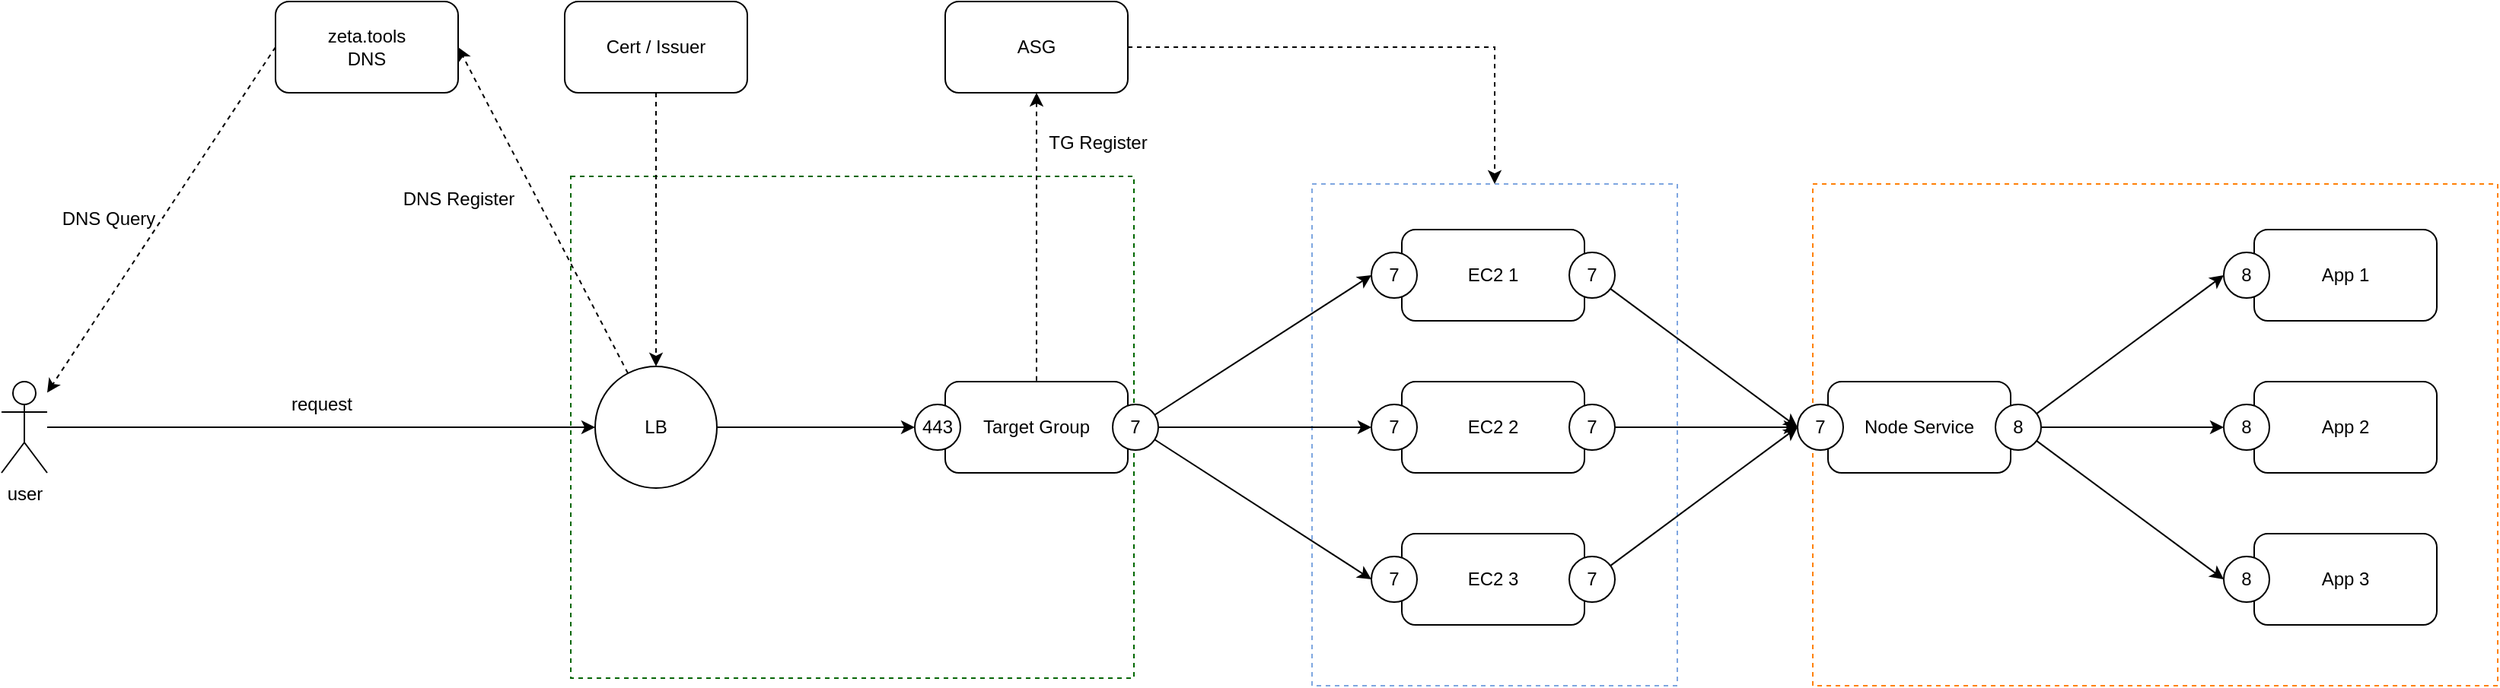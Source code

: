 <mxfile version="21.2.9" type="github">
  <diagram name="Page-1" id="KZ8X3SxO-knhd2NS7IPU">
    <mxGraphModel dx="2658" dy="870" grid="1" gridSize="10" guides="1" tooltips="1" connect="1" arrows="1" fold="1" page="1" pageScale="1" pageWidth="850" pageHeight="1100" math="0" shadow="0">
      <root>
        <mxCell id="0" />
        <mxCell id="1" parent="0" />
        <mxCell id="tgWkVytQI8UxieKS8kDx-52" value="" style="rounded=0;whiteSpace=wrap;html=1;dashed=1;strokeColor=#006600;" vertex="1" parent="1">
          <mxGeometry x="34" y="145" width="370" height="330" as="geometry" />
        </mxCell>
        <mxCell id="tgWkVytQI8UxieKS8kDx-50" value="" style="rounded=0;whiteSpace=wrap;html=1;dashed=1;strokeColor=#7EA6E0;" vertex="1" parent="1">
          <mxGeometry x="521" y="150" width="240" height="330" as="geometry" />
        </mxCell>
        <mxCell id="tgWkVytQI8UxieKS8kDx-49" value="" style="rounded=0;whiteSpace=wrap;html=1;dashed=1;strokeColor=#FF8000;" vertex="1" parent="1">
          <mxGeometry x="850" y="150" width="450" height="330" as="geometry" />
        </mxCell>
        <mxCell id="tgWkVytQI8UxieKS8kDx-45" style="edgeStyle=none;rounded=0;orthogonalLoop=1;jettySize=auto;html=1;entryX=0.5;entryY=1;entryDx=0;entryDy=0;" edge="1" parent="1" source="tgWkVytQI8UxieKS8kDx-1" target="tgWkVytQI8UxieKS8kDx-44">
          <mxGeometry relative="1" as="geometry" />
        </mxCell>
        <mxCell id="tgWkVytQI8UxieKS8kDx-57" style="edgeStyle=none;rounded=0;orthogonalLoop=1;jettySize=auto;html=1;entryX=1;entryY=0.5;entryDx=0;entryDy=0;dashed=1;" edge="1" parent="1" source="tgWkVytQI8UxieKS8kDx-1" target="tgWkVytQI8UxieKS8kDx-53">
          <mxGeometry relative="1" as="geometry" />
        </mxCell>
        <mxCell id="tgWkVytQI8UxieKS8kDx-1" value="LB" style="ellipse;whiteSpace=wrap;html=1;aspect=fixed;" vertex="1" parent="1">
          <mxGeometry x="50" y="270" width="80" height="80" as="geometry" />
        </mxCell>
        <mxCell id="tgWkVytQI8UxieKS8kDx-2" value="Target Group" style="rounded=1;whiteSpace=wrap;html=1;" vertex="1" parent="1">
          <mxGeometry x="280" y="280" width="120" height="60" as="geometry" />
        </mxCell>
        <mxCell id="tgWkVytQI8UxieKS8kDx-12" style="edgeStyle=none;rounded=0;orthogonalLoop=1;jettySize=auto;html=1;entryX=0.5;entryY=0;entryDx=0;entryDy=0;dashed=1;startArrow=classic;startFill=1;endArrow=none;endFill=0;" edge="1" parent="1" source="tgWkVytQI8UxieKS8kDx-3" target="tgWkVytQI8UxieKS8kDx-2">
          <mxGeometry relative="1" as="geometry" />
        </mxCell>
        <mxCell id="tgWkVytQI8UxieKS8kDx-51" style="edgeStyle=orthogonalEdgeStyle;rounded=0;orthogonalLoop=1;jettySize=auto;html=1;entryX=0.5;entryY=0;entryDx=0;entryDy=0;dashed=1;" edge="1" parent="1" source="tgWkVytQI8UxieKS8kDx-3" target="tgWkVytQI8UxieKS8kDx-50">
          <mxGeometry relative="1" as="geometry" />
        </mxCell>
        <mxCell id="tgWkVytQI8UxieKS8kDx-3" value="ASG" style="rounded=1;whiteSpace=wrap;html=1;" vertex="1" parent="1">
          <mxGeometry x="280" y="30" width="120" height="60" as="geometry" />
        </mxCell>
        <mxCell id="tgWkVytQI8UxieKS8kDx-4" value="EC2 1" style="rounded=1;whiteSpace=wrap;html=1;" vertex="1" parent="1">
          <mxGeometry x="580" y="180" width="120" height="60" as="geometry" />
        </mxCell>
        <mxCell id="tgWkVytQI8UxieKS8kDx-5" value="EC2 2" style="rounded=1;whiteSpace=wrap;html=1;" vertex="1" parent="1">
          <mxGeometry x="580" y="280" width="120" height="60" as="geometry" />
        </mxCell>
        <mxCell id="tgWkVytQI8UxieKS8kDx-6" value="EC2 3" style="rounded=1;whiteSpace=wrap;html=1;" vertex="1" parent="1">
          <mxGeometry x="580" y="380" width="120" height="60" as="geometry" />
        </mxCell>
        <mxCell id="tgWkVytQI8UxieKS8kDx-7" value="Node Service" style="rounded=1;whiteSpace=wrap;html=1;" vertex="1" parent="1">
          <mxGeometry x="860" y="280" width="120" height="60" as="geometry" />
        </mxCell>
        <mxCell id="tgWkVytQI8UxieKS8kDx-8" value="App 1" style="rounded=1;whiteSpace=wrap;html=1;" vertex="1" parent="1">
          <mxGeometry x="1140" y="180" width="120" height="60" as="geometry" />
        </mxCell>
        <mxCell id="tgWkVytQI8UxieKS8kDx-9" value="App 2" style="rounded=1;whiteSpace=wrap;html=1;" vertex="1" parent="1">
          <mxGeometry x="1140" y="280" width="120" height="60" as="geometry" />
        </mxCell>
        <mxCell id="tgWkVytQI8UxieKS8kDx-10" value="App 3" style="rounded=1;whiteSpace=wrap;html=1;" vertex="1" parent="1">
          <mxGeometry x="1140" y="380" width="120" height="60" as="geometry" />
        </mxCell>
        <mxCell id="tgWkVytQI8UxieKS8kDx-34" style="edgeStyle=none;rounded=0;orthogonalLoop=1;jettySize=auto;html=1;entryX=0.5;entryY=1;entryDx=0;entryDy=0;" edge="1" parent="1" source="tgWkVytQI8UxieKS8kDx-25" target="tgWkVytQI8UxieKS8kDx-29">
          <mxGeometry relative="1" as="geometry" />
        </mxCell>
        <mxCell id="tgWkVytQI8UxieKS8kDx-25" value="7" style="ellipse;whiteSpace=wrap;html=1;aspect=fixed;direction=south;" vertex="1" parent="1">
          <mxGeometry x="690" y="195" width="30" height="30" as="geometry" />
        </mxCell>
        <mxCell id="tgWkVytQI8UxieKS8kDx-35" style="edgeStyle=none;rounded=0;orthogonalLoop=1;jettySize=auto;html=1;entryX=0.5;entryY=1;entryDx=0;entryDy=0;" edge="1" parent="1" source="tgWkVytQI8UxieKS8kDx-27" target="tgWkVytQI8UxieKS8kDx-29">
          <mxGeometry relative="1" as="geometry" />
        </mxCell>
        <mxCell id="tgWkVytQI8UxieKS8kDx-27" value="7" style="ellipse;whiteSpace=wrap;html=1;aspect=fixed;direction=south;" vertex="1" parent="1">
          <mxGeometry x="690" y="295" width="30" height="30" as="geometry" />
        </mxCell>
        <mxCell id="tgWkVytQI8UxieKS8kDx-36" style="edgeStyle=none;rounded=0;orthogonalLoop=1;jettySize=auto;html=1;entryX=0.5;entryY=1;entryDx=0;entryDy=0;" edge="1" parent="1" source="tgWkVytQI8UxieKS8kDx-28" target="tgWkVytQI8UxieKS8kDx-29">
          <mxGeometry relative="1" as="geometry" />
        </mxCell>
        <mxCell id="tgWkVytQI8UxieKS8kDx-28" value="7" style="ellipse;whiteSpace=wrap;html=1;aspect=fixed;direction=south;" vertex="1" parent="1">
          <mxGeometry x="690" y="395" width="30" height="30" as="geometry" />
        </mxCell>
        <mxCell id="tgWkVytQI8UxieKS8kDx-29" value="7" style="ellipse;whiteSpace=wrap;html=1;aspect=fixed;direction=south;" vertex="1" parent="1">
          <mxGeometry x="840" y="295" width="30" height="30" as="geometry" />
        </mxCell>
        <mxCell id="tgWkVytQI8UxieKS8kDx-37" style="edgeStyle=none;rounded=0;orthogonalLoop=1;jettySize=auto;html=1;entryX=0.5;entryY=1;entryDx=0;entryDy=0;" edge="1" parent="1" source="tgWkVytQI8UxieKS8kDx-30" target="tgWkVytQI8UxieKS8kDx-31">
          <mxGeometry relative="1" as="geometry" />
        </mxCell>
        <mxCell id="tgWkVytQI8UxieKS8kDx-38" style="edgeStyle=none;rounded=0;orthogonalLoop=1;jettySize=auto;html=1;entryX=0.5;entryY=1;entryDx=0;entryDy=0;" edge="1" parent="1" source="tgWkVytQI8UxieKS8kDx-30" target="tgWkVytQI8UxieKS8kDx-32">
          <mxGeometry relative="1" as="geometry" />
        </mxCell>
        <mxCell id="tgWkVytQI8UxieKS8kDx-39" style="edgeStyle=none;rounded=0;orthogonalLoop=1;jettySize=auto;html=1;entryX=0.5;entryY=1;entryDx=0;entryDy=0;" edge="1" parent="1" source="tgWkVytQI8UxieKS8kDx-30" target="tgWkVytQI8UxieKS8kDx-33">
          <mxGeometry relative="1" as="geometry" />
        </mxCell>
        <mxCell id="tgWkVytQI8UxieKS8kDx-30" value="8" style="ellipse;whiteSpace=wrap;html=1;aspect=fixed;direction=south;" vertex="1" parent="1">
          <mxGeometry x="970" y="295" width="30" height="30" as="geometry" />
        </mxCell>
        <mxCell id="tgWkVytQI8UxieKS8kDx-31" value="8" style="ellipse;whiteSpace=wrap;html=1;aspect=fixed;direction=south;" vertex="1" parent="1">
          <mxGeometry x="1120" y="195" width="30" height="30" as="geometry" />
        </mxCell>
        <mxCell id="tgWkVytQI8UxieKS8kDx-32" value="8" style="ellipse;whiteSpace=wrap;html=1;aspect=fixed;direction=south;" vertex="1" parent="1">
          <mxGeometry x="1120" y="295" width="30" height="30" as="geometry" />
        </mxCell>
        <mxCell id="tgWkVytQI8UxieKS8kDx-33" value="8" style="ellipse;whiteSpace=wrap;html=1;aspect=fixed;direction=south;" vertex="1" parent="1">
          <mxGeometry x="1120" y="395" width="30" height="30" as="geometry" />
        </mxCell>
        <mxCell id="tgWkVytQI8UxieKS8kDx-40" value="7" style="ellipse;whiteSpace=wrap;html=1;aspect=fixed;direction=south;" vertex="1" parent="1">
          <mxGeometry x="560" y="195" width="30" height="30" as="geometry" />
        </mxCell>
        <mxCell id="tgWkVytQI8UxieKS8kDx-41" value="7" style="ellipse;whiteSpace=wrap;html=1;aspect=fixed;direction=south;" vertex="1" parent="1">
          <mxGeometry x="560" y="295" width="30" height="30" as="geometry" />
        </mxCell>
        <mxCell id="tgWkVytQI8UxieKS8kDx-42" value="7" style="ellipse;whiteSpace=wrap;html=1;aspect=fixed;direction=south;" vertex="1" parent="1">
          <mxGeometry x="560" y="395" width="30" height="30" as="geometry" />
        </mxCell>
        <mxCell id="tgWkVytQI8UxieKS8kDx-46" style="edgeStyle=none;rounded=0;orthogonalLoop=1;jettySize=auto;html=1;entryX=0.5;entryY=1;entryDx=0;entryDy=0;" edge="1" parent="1" source="tgWkVytQI8UxieKS8kDx-43" target="tgWkVytQI8UxieKS8kDx-40">
          <mxGeometry relative="1" as="geometry" />
        </mxCell>
        <mxCell id="tgWkVytQI8UxieKS8kDx-47" style="edgeStyle=none;rounded=0;orthogonalLoop=1;jettySize=auto;html=1;entryX=0.5;entryY=1;entryDx=0;entryDy=0;" edge="1" parent="1" source="tgWkVytQI8UxieKS8kDx-43" target="tgWkVytQI8UxieKS8kDx-41">
          <mxGeometry relative="1" as="geometry" />
        </mxCell>
        <mxCell id="tgWkVytQI8UxieKS8kDx-48" style="edgeStyle=none;rounded=0;orthogonalLoop=1;jettySize=auto;html=1;entryX=0.5;entryY=1;entryDx=0;entryDy=0;" edge="1" parent="1" source="tgWkVytQI8UxieKS8kDx-43" target="tgWkVytQI8UxieKS8kDx-42">
          <mxGeometry relative="1" as="geometry" />
        </mxCell>
        <mxCell id="tgWkVytQI8UxieKS8kDx-43" value="7" style="ellipse;whiteSpace=wrap;html=1;aspect=fixed;direction=south;" vertex="1" parent="1">
          <mxGeometry x="390" y="295" width="30" height="30" as="geometry" />
        </mxCell>
        <mxCell id="tgWkVytQI8UxieKS8kDx-44" value="443" style="ellipse;whiteSpace=wrap;html=1;aspect=fixed;direction=south;" vertex="1" parent="1">
          <mxGeometry x="260" y="295" width="30" height="30" as="geometry" />
        </mxCell>
        <mxCell id="tgWkVytQI8UxieKS8kDx-58" style="edgeStyle=none;rounded=0;orthogonalLoop=1;jettySize=auto;html=1;exitX=0;exitY=0.5;exitDx=0;exitDy=0;dashed=1;" edge="1" parent="1" source="tgWkVytQI8UxieKS8kDx-53" target="tgWkVytQI8UxieKS8kDx-54">
          <mxGeometry relative="1" as="geometry" />
        </mxCell>
        <mxCell id="tgWkVytQI8UxieKS8kDx-53" value="zeta.tools&lt;br&gt;DNS" style="rounded=1;whiteSpace=wrap;html=1;" vertex="1" parent="1">
          <mxGeometry x="-160" y="30" width="120" height="60" as="geometry" />
        </mxCell>
        <mxCell id="tgWkVytQI8UxieKS8kDx-56" style="edgeStyle=orthogonalEdgeStyle;rounded=0;orthogonalLoop=1;jettySize=auto;html=1;entryX=0;entryY=0.5;entryDx=0;entryDy=0;" edge="1" parent="1" source="tgWkVytQI8UxieKS8kDx-54" target="tgWkVytQI8UxieKS8kDx-1">
          <mxGeometry relative="1" as="geometry" />
        </mxCell>
        <mxCell id="tgWkVytQI8UxieKS8kDx-54" value="user" style="shape=umlActor;verticalLabelPosition=bottom;verticalAlign=top;html=1;outlineConnect=0;" vertex="1" parent="1">
          <mxGeometry x="-340" y="280" width="30" height="60" as="geometry" />
        </mxCell>
        <mxCell id="tgWkVytQI8UxieKS8kDx-59" value="DNS Query" style="text;html=1;align=center;verticalAlign=middle;resizable=0;points=[];autosize=1;strokeColor=none;fillColor=none;" vertex="1" parent="1">
          <mxGeometry x="-310" y="158" width="80" height="30" as="geometry" />
        </mxCell>
        <mxCell id="tgWkVytQI8UxieKS8kDx-60" value="DNS Register" style="text;html=1;align=center;verticalAlign=middle;resizable=0;points=[];autosize=1;strokeColor=none;fillColor=none;" vertex="1" parent="1">
          <mxGeometry x="-90" y="145" width="100" height="30" as="geometry" />
        </mxCell>
        <mxCell id="tgWkVytQI8UxieKS8kDx-61" value="request" style="text;html=1;align=center;verticalAlign=middle;resizable=0;points=[];autosize=1;strokeColor=none;fillColor=none;" vertex="1" parent="1">
          <mxGeometry x="-160" y="280" width="60" height="30" as="geometry" />
        </mxCell>
        <mxCell id="tgWkVytQI8UxieKS8kDx-63" style="edgeStyle=none;rounded=0;orthogonalLoop=1;jettySize=auto;html=1;dashed=1;" edge="1" parent="1" source="tgWkVytQI8UxieKS8kDx-62" target="tgWkVytQI8UxieKS8kDx-1">
          <mxGeometry relative="1" as="geometry" />
        </mxCell>
        <mxCell id="tgWkVytQI8UxieKS8kDx-62" value="Cert / Issuer" style="rounded=1;whiteSpace=wrap;html=1;" vertex="1" parent="1">
          <mxGeometry x="30" y="30" width="120" height="60" as="geometry" />
        </mxCell>
        <mxCell id="tgWkVytQI8UxieKS8kDx-64" value="TG Register" style="text;html=1;align=center;verticalAlign=middle;resizable=0;points=[];autosize=1;strokeColor=none;fillColor=none;" vertex="1" parent="1">
          <mxGeometry x="335" y="108" width="90" height="30" as="geometry" />
        </mxCell>
      </root>
    </mxGraphModel>
  </diagram>
</mxfile>

